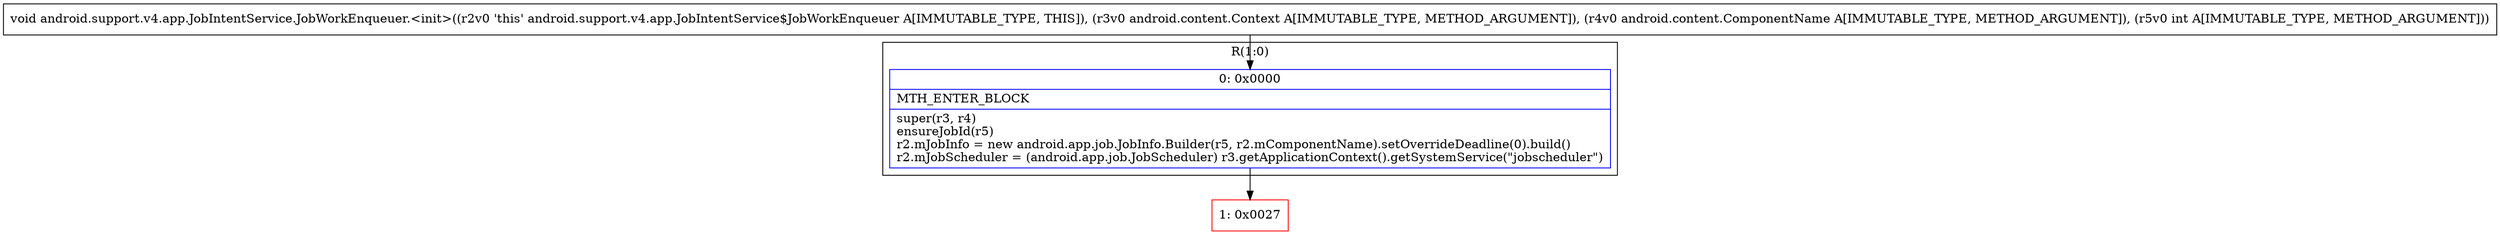 digraph "CFG forandroid.support.v4.app.JobIntentService.JobWorkEnqueuer.\<init\>(Landroid\/content\/Context;Landroid\/content\/ComponentName;I)V" {
subgraph cluster_Region_95993581 {
label = "R(1:0)";
node [shape=record,color=blue];
Node_0 [shape=record,label="{0\:\ 0x0000|MTH_ENTER_BLOCK\l|super(r3, r4)\lensureJobId(r5)\lr2.mJobInfo = new android.app.job.JobInfo.Builder(r5, r2.mComponentName).setOverrideDeadline(0).build()\lr2.mJobScheduler = (android.app.job.JobScheduler) r3.getApplicationContext().getSystemService(\"jobscheduler\")\l}"];
}
Node_1 [shape=record,color=red,label="{1\:\ 0x0027}"];
MethodNode[shape=record,label="{void android.support.v4.app.JobIntentService.JobWorkEnqueuer.\<init\>((r2v0 'this' android.support.v4.app.JobIntentService$JobWorkEnqueuer A[IMMUTABLE_TYPE, THIS]), (r3v0 android.content.Context A[IMMUTABLE_TYPE, METHOD_ARGUMENT]), (r4v0 android.content.ComponentName A[IMMUTABLE_TYPE, METHOD_ARGUMENT]), (r5v0 int A[IMMUTABLE_TYPE, METHOD_ARGUMENT])) }"];
MethodNode -> Node_0;
Node_0 -> Node_1;
}


